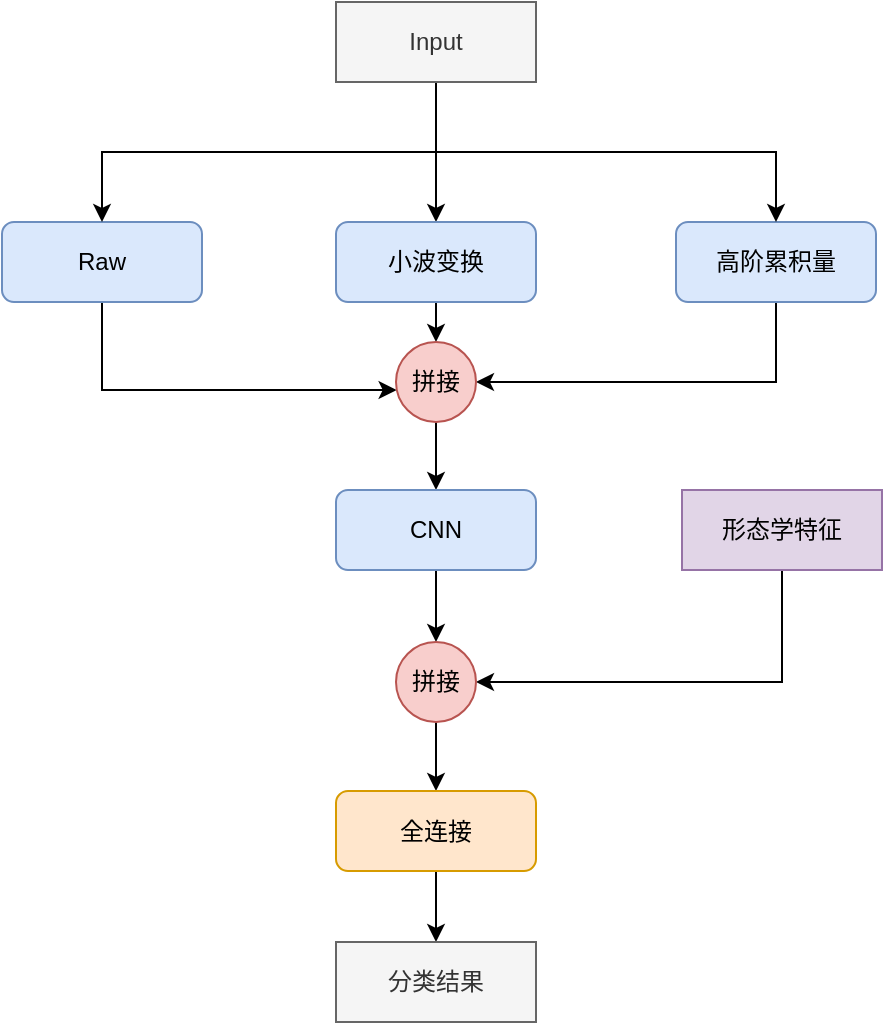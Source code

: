 <mxfile version="14.9.4" type="github" pages="4">
  <diagram id="kCaByZ5uTPEI4nG0M9FS" name="纵向架构图">
    <mxGraphModel dx="1422" dy="761" grid="1" gridSize="10" guides="1" tooltips="1" connect="1" arrows="1" fold="1" page="1" pageScale="1" pageWidth="827" pageHeight="1169" math="0" shadow="0">
      <root>
        <mxCell id="0" />
        <mxCell id="1" parent="0" />
        <mxCell id="6Lg8vUgYcCgrituinEGs-11" style="edgeStyle=orthogonalEdgeStyle;rounded=0;orthogonalLoop=1;jettySize=auto;html=1;exitX=0.5;exitY=1;exitDx=0;exitDy=0;entryX=0.008;entryY=0.6;entryDx=0;entryDy=0;entryPerimeter=0;" parent="1" source="6Lg8vUgYcCgrituinEGs-1" target="6Lg8vUgYcCgrituinEGs-10" edge="1">
          <mxGeometry relative="1" as="geometry" />
        </mxCell>
        <mxCell id="6Lg8vUgYcCgrituinEGs-1" value="Raw" style="rounded=1;whiteSpace=wrap;html=1;fillColor=#dae8fc;strokeColor=#6c8ebf;" parent="1" vertex="1">
          <mxGeometry x="180" y="170" width="100" height="40" as="geometry" />
        </mxCell>
        <mxCell id="6Lg8vUgYcCgrituinEGs-13" style="edgeStyle=orthogonalEdgeStyle;rounded=0;orthogonalLoop=1;jettySize=auto;html=1;exitX=0.5;exitY=1;exitDx=0;exitDy=0;entryX=1;entryY=0.5;entryDx=0;entryDy=0;" parent="1" source="6Lg8vUgYcCgrituinEGs-2" target="6Lg8vUgYcCgrituinEGs-10" edge="1">
          <mxGeometry relative="1" as="geometry" />
        </mxCell>
        <mxCell id="6Lg8vUgYcCgrituinEGs-2" value="高阶累积量" style="rounded=1;whiteSpace=wrap;html=1;fillColor=#dae8fc;strokeColor=#6c8ebf;" parent="1" vertex="1">
          <mxGeometry x="517" y="170" width="100" height="40" as="geometry" />
        </mxCell>
        <mxCell id="6Lg8vUgYcCgrituinEGs-5" style="edgeStyle=orthogonalEdgeStyle;rounded=0;orthogonalLoop=1;jettySize=auto;html=1;exitX=0.5;exitY=1;exitDx=0;exitDy=0;entryX=0.5;entryY=0;entryDx=0;entryDy=0;" parent="1" source="6Lg8vUgYcCgrituinEGs-3" target="6Lg8vUgYcCgrituinEGs-1" edge="1">
          <mxGeometry relative="1" as="geometry" />
        </mxCell>
        <mxCell id="6Lg8vUgYcCgrituinEGs-9" style="edgeStyle=orthogonalEdgeStyle;rounded=0;orthogonalLoop=1;jettySize=auto;html=1;exitX=0.5;exitY=1;exitDx=0;exitDy=0;entryX=0.5;entryY=0;entryDx=0;entryDy=0;" parent="1" source="6Lg8vUgYcCgrituinEGs-3" target="6Lg8vUgYcCgrituinEGs-8" edge="1">
          <mxGeometry relative="1" as="geometry" />
        </mxCell>
        <mxCell id="6Lg8vUgYcCgrituinEGs-22" style="edgeStyle=orthogonalEdgeStyle;rounded=0;orthogonalLoop=1;jettySize=auto;html=1;exitX=0.5;exitY=1;exitDx=0;exitDy=0;" parent="1" source="6Lg8vUgYcCgrituinEGs-3" target="6Lg8vUgYcCgrituinEGs-2" edge="1">
          <mxGeometry relative="1" as="geometry" />
        </mxCell>
        <mxCell id="6Lg8vUgYcCgrituinEGs-3" value="Input" style="rounded=0;whiteSpace=wrap;html=1;fillColor=#f5f5f5;strokeColor=#666666;fontColor=#333333;" parent="1" vertex="1">
          <mxGeometry x="347" y="60" width="100" height="40" as="geometry" />
        </mxCell>
        <mxCell id="6Lg8vUgYcCgrituinEGs-12" style="edgeStyle=orthogonalEdgeStyle;rounded=0;orthogonalLoop=1;jettySize=auto;html=1;exitX=0.5;exitY=1;exitDx=0;exitDy=0;entryX=0.5;entryY=0;entryDx=0;entryDy=0;" parent="1" source="6Lg8vUgYcCgrituinEGs-8" target="6Lg8vUgYcCgrituinEGs-10" edge="1">
          <mxGeometry relative="1" as="geometry" />
        </mxCell>
        <mxCell id="6Lg8vUgYcCgrituinEGs-8" value="小波变换" style="rounded=1;whiteSpace=wrap;html=1;fillColor=#dae8fc;strokeColor=#6c8ebf;" parent="1" vertex="1">
          <mxGeometry x="347" y="170" width="100" height="40" as="geometry" />
        </mxCell>
        <mxCell id="6Lg8vUgYcCgrituinEGs-15" style="edgeStyle=orthogonalEdgeStyle;rounded=0;orthogonalLoop=1;jettySize=auto;html=1;exitX=0.5;exitY=1;exitDx=0;exitDy=0;entryX=0.5;entryY=0;entryDx=0;entryDy=0;" parent="1" source="6Lg8vUgYcCgrituinEGs-10" target="6Lg8vUgYcCgrituinEGs-14" edge="1">
          <mxGeometry relative="1" as="geometry" />
        </mxCell>
        <mxCell id="6Lg8vUgYcCgrituinEGs-10" value="拼接" style="ellipse;whiteSpace=wrap;html=1;fillColor=#f8cecc;strokeColor=#b85450;" parent="1" vertex="1">
          <mxGeometry x="377" y="230" width="40" height="40" as="geometry" />
        </mxCell>
        <mxCell id="6Lg8vUgYcCgrituinEGs-17" style="edgeStyle=orthogonalEdgeStyle;rounded=0;orthogonalLoop=1;jettySize=auto;html=1;exitX=0.5;exitY=1;exitDx=0;exitDy=0;entryX=0.5;entryY=0;entryDx=0;entryDy=0;startArrow=none;" parent="1" source="6Lg8vUgYcCgrituinEGs-27" target="6Lg8vUgYcCgrituinEGs-16" edge="1">
          <mxGeometry relative="1" as="geometry" />
        </mxCell>
        <mxCell id="6Lg8vUgYcCgrituinEGs-30" style="edgeStyle=orthogonalEdgeStyle;rounded=0;orthogonalLoop=1;jettySize=auto;html=1;exitX=0.5;exitY=1;exitDx=0;exitDy=0;entryX=0.5;entryY=0;entryDx=0;entryDy=0;" parent="1" source="6Lg8vUgYcCgrituinEGs-14" target="6Lg8vUgYcCgrituinEGs-27" edge="1">
          <mxGeometry relative="1" as="geometry" />
        </mxCell>
        <mxCell id="6Lg8vUgYcCgrituinEGs-14" value="CNN" style="rounded=1;whiteSpace=wrap;html=1;fillColor=#dae8fc;strokeColor=#6c8ebf;" parent="1" vertex="1">
          <mxGeometry x="347" y="304" width="100" height="40" as="geometry" />
        </mxCell>
        <mxCell id="6Lg8vUgYcCgrituinEGs-21" style="edgeStyle=orthogonalEdgeStyle;rounded=0;orthogonalLoop=1;jettySize=auto;html=1;exitX=0.5;exitY=1;exitDx=0;exitDy=0;entryX=0.5;entryY=0;entryDx=0;entryDy=0;" parent="1" source="6Lg8vUgYcCgrituinEGs-16" target="6Lg8vUgYcCgrituinEGs-20" edge="1">
          <mxGeometry relative="1" as="geometry" />
        </mxCell>
        <mxCell id="6Lg8vUgYcCgrituinEGs-16" value="全连接" style="rounded=1;whiteSpace=wrap;html=1;fillColor=#ffe6cc;strokeColor=#d79b00;" parent="1" vertex="1">
          <mxGeometry x="347" y="454.5" width="100" height="40" as="geometry" />
        </mxCell>
        <mxCell id="6Lg8vUgYcCgrituinEGs-28" style="edgeStyle=orthogonalEdgeStyle;rounded=0;orthogonalLoop=1;jettySize=auto;html=1;exitX=0.5;exitY=1;exitDx=0;exitDy=0;entryX=1;entryY=0.5;entryDx=0;entryDy=0;" parent="1" source="6Lg8vUgYcCgrituinEGs-18" target="6Lg8vUgYcCgrituinEGs-27" edge="1">
          <mxGeometry relative="1" as="geometry" />
        </mxCell>
        <mxCell id="6Lg8vUgYcCgrituinEGs-18" value="形态学特征" style="rounded=0;whiteSpace=wrap;html=1;fillColor=#e1d5e7;strokeColor=#9673a6;" parent="1" vertex="1">
          <mxGeometry x="520" y="304" width="100" height="40" as="geometry" />
        </mxCell>
        <mxCell id="6Lg8vUgYcCgrituinEGs-20" value="分类结果" style="rounded=0;whiteSpace=wrap;html=1;fillColor=#f5f5f5;strokeColor=#666666;fontColor=#333333;" parent="1" vertex="1">
          <mxGeometry x="347" y="530" width="100" height="40" as="geometry" />
        </mxCell>
        <mxCell id="6Lg8vUgYcCgrituinEGs-27" value="拼接" style="ellipse;whiteSpace=wrap;html=1;fillColor=#f8cecc;strokeColor=#b85450;" parent="1" vertex="1">
          <mxGeometry x="377" y="380" width="40" height="40" as="geometry" />
        </mxCell>
      </root>
    </mxGraphModel>
  </diagram>
  <diagram id="067tFMWszdfQ-lKWk7vG" name="横向架构图">
    <mxGraphModel dx="1185" dy="634" grid="1" gridSize="10" guides="1" tooltips="1" connect="1" arrows="1" fold="1" page="1" pageScale="1" pageWidth="827" pageHeight="1169" math="0" shadow="0">
      <root>
        <mxCell id="Jwvxv0HP_ygH0ZJZnXHm-0" />
        <mxCell id="Jwvxv0HP_ygH0ZJZnXHm-1" parent="Jwvxv0HP_ygH0ZJZnXHm-0" />
        <mxCell id="hYj-vV-BDsbAeEGEV8YI-26" style="edgeStyle=orthogonalEdgeStyle;rounded=0;orthogonalLoop=1;jettySize=auto;html=1;exitX=1;exitY=0.5;exitDx=0;exitDy=0;entryX=0;entryY=0.5;entryDx=0;entryDy=0;" parent="Jwvxv0HP_ygH0ZJZnXHm-1" source="hYj-vV-BDsbAeEGEV8YI-21" target="hYj-vV-BDsbAeEGEV8YI-23" edge="1">
          <mxGeometry relative="1" as="geometry" />
        </mxCell>
        <mxCell id="hYj-vV-BDsbAeEGEV8YI-29" style="edgeStyle=orthogonalEdgeStyle;rounded=0;orthogonalLoop=1;jettySize=auto;html=1;exitX=0.5;exitY=0;exitDx=0;exitDy=0;entryX=0;entryY=0.5;entryDx=0;entryDy=0;" parent="Jwvxv0HP_ygH0ZJZnXHm-1" source="hYj-vV-BDsbAeEGEV8YI-21" target="hYj-vV-BDsbAeEGEV8YI-27" edge="1">
          <mxGeometry relative="1" as="geometry" />
        </mxCell>
        <mxCell id="hYj-vV-BDsbAeEGEV8YI-30" style="edgeStyle=orthogonalEdgeStyle;rounded=0;orthogonalLoop=1;jettySize=auto;html=1;exitX=0.5;exitY=1;exitDx=0;exitDy=0;entryX=0;entryY=0.5;entryDx=0;entryDy=0;" parent="Jwvxv0HP_ygH0ZJZnXHm-1" source="hYj-vV-BDsbAeEGEV8YI-21" target="hYj-vV-BDsbAeEGEV8YI-28" edge="1">
          <mxGeometry relative="1" as="geometry" />
        </mxCell>
        <mxCell id="hYj-vV-BDsbAeEGEV8YI-21" value="Original&lt;br&gt;Signal" style="rounded=0;whiteSpace=wrap;html=1;fillColor=#f5f5f5;strokeColor=#666666;fontColor=#333333;" parent="Jwvxv0HP_ygH0ZJZnXHm-1" vertex="1">
          <mxGeometry x="30" y="730" width="100" height="40" as="geometry" />
        </mxCell>
        <mxCell id="hYj-vV-BDsbAeEGEV8YI-25" style="edgeStyle=orthogonalEdgeStyle;rounded=0;orthogonalLoop=1;jettySize=auto;html=1;exitX=1;exitY=0.5;exitDx=0;exitDy=0;entryX=0;entryY=0.5;entryDx=0;entryDy=0;entryPerimeter=0;" parent="Jwvxv0HP_ygH0ZJZnXHm-1" source="hYj-vV-BDsbAeEGEV8YI-23" target="EYNc2HXhbqaNEXUyyyb5-0" edge="1">
          <mxGeometry relative="1" as="geometry">
            <mxPoint x="337" y="750" as="targetPoint" />
          </mxGeometry>
        </mxCell>
        <mxCell id="hYj-vV-BDsbAeEGEV8YI-23" value="Denoising&lt;br&gt;Segmenting" style="rounded=1;whiteSpace=wrap;html=1;fillColor=#dae8fc;strokeColor=#6c8ebf;" parent="Jwvxv0HP_ygH0ZJZnXHm-1" vertex="1">
          <mxGeometry x="180" y="730" width="100" height="40" as="geometry" />
        </mxCell>
        <mxCell id="hYj-vV-BDsbAeEGEV8YI-34" style="edgeStyle=orthogonalEdgeStyle;rounded=0;orthogonalLoop=1;jettySize=auto;html=1;entryX=0;entryY=0.5;entryDx=0;entryDy=0;exitX=1;exitY=0.5;exitDx=0;exitDy=0;exitPerimeter=0;" parent="Jwvxv0HP_ygH0ZJZnXHm-1" source="EYNc2HXhbqaNEXUyyyb5-0" target="hYj-vV-BDsbAeEGEV8YI-33" edge="1">
          <mxGeometry relative="1" as="geometry">
            <mxPoint x="367" y="750" as="sourcePoint" />
          </mxGeometry>
        </mxCell>
        <mxCell id="hYj-vV-BDsbAeEGEV8YI-31" style="edgeStyle=orthogonalEdgeStyle;rounded=0;orthogonalLoop=1;jettySize=auto;html=1;exitX=1;exitY=0.5;exitDx=0;exitDy=0;entryX=0.5;entryY=0;entryDx=0;entryDy=0;entryPerimeter=0;" parent="Jwvxv0HP_ygH0ZJZnXHm-1" source="hYj-vV-BDsbAeEGEV8YI-27" target="EYNc2HXhbqaNEXUyyyb5-0" edge="1">
          <mxGeometry relative="1" as="geometry">
            <mxPoint x="352" y="735" as="targetPoint" />
          </mxGeometry>
        </mxCell>
        <mxCell id="hYj-vV-BDsbAeEGEV8YI-27" value="DWT&lt;br&gt;离散小波变换" style="rounded=1;whiteSpace=wrap;html=1;fillColor=#dae8fc;strokeColor=#6c8ebf;" parent="Jwvxv0HP_ygH0ZJZnXHm-1" vertex="1">
          <mxGeometry x="180" y="640" width="100" height="40" as="geometry" />
        </mxCell>
        <mxCell id="hYj-vV-BDsbAeEGEV8YI-32" style="edgeStyle=orthogonalEdgeStyle;rounded=0;orthogonalLoop=1;jettySize=auto;html=1;exitX=1;exitY=0.5;exitDx=0;exitDy=0;entryX=0.5;entryY=1;entryDx=0;entryDy=0;entryPerimeter=0;" parent="Jwvxv0HP_ygH0ZJZnXHm-1" source="hYj-vV-BDsbAeEGEV8YI-28" target="EYNc2HXhbqaNEXUyyyb5-0" edge="1">
          <mxGeometry relative="1" as="geometry">
            <mxPoint x="352" y="765" as="targetPoint" />
          </mxGeometry>
        </mxCell>
        <mxCell id="hYj-vV-BDsbAeEGEV8YI-28" value="三阶累积量" style="rounded=1;whiteSpace=wrap;html=1;fillColor=#dae8fc;strokeColor=#6c8ebf;" parent="Jwvxv0HP_ygH0ZJZnXHm-1" vertex="1">
          <mxGeometry x="180" y="820" width="100" height="40" as="geometry" />
        </mxCell>
        <mxCell id="hYj-vV-BDsbAeEGEV8YI-44" style="edgeStyle=orthogonalEdgeStyle;rounded=0;orthogonalLoop=1;jettySize=auto;html=1;exitX=1;exitY=0.5;exitDx=0;exitDy=0;entryX=0;entryY=0.5;entryDx=0;entryDy=0;entryPerimeter=0;" parent="Jwvxv0HP_ygH0ZJZnXHm-1" source="hYj-vV-BDsbAeEGEV8YI-33" target="EYNc2HXhbqaNEXUyyyb5-2" edge="1">
          <mxGeometry relative="1" as="geometry">
            <mxPoint x="549" y="750" as="targetPoint" />
          </mxGeometry>
        </mxCell>
        <mxCell id="hYj-vV-BDsbAeEGEV8YI-33" value="CNN" style="rounded=1;whiteSpace=wrap;html=1;fillColor=#dae8fc;strokeColor=#6c8ebf;" parent="Jwvxv0HP_ygH0ZJZnXHm-1" vertex="1">
          <mxGeometry x="414" y="730" width="100" height="40" as="geometry" />
        </mxCell>
        <mxCell id="hYj-vV-BDsbAeEGEV8YI-47" style="edgeStyle=orthogonalEdgeStyle;rounded=0;orthogonalLoop=1;jettySize=auto;html=1;exitX=1;exitY=0.5;exitDx=0;exitDy=0;" parent="Jwvxv0HP_ygH0ZJZnXHm-1" source="hYj-vV-BDsbAeEGEV8YI-35" target="hYj-vV-BDsbAeEGEV8YI-46" edge="1">
          <mxGeometry relative="1" as="geometry" />
        </mxCell>
        <mxCell id="hYj-vV-BDsbAeEGEV8YI-35" value="Full connection" style="rounded=1;whiteSpace=wrap;html=1;fillColor=#ffe6cc;strokeColor=#d79b00;" parent="Jwvxv0HP_ygH0ZJZnXHm-1" vertex="1">
          <mxGeometry x="617" y="730" width="100" height="40" as="geometry" />
        </mxCell>
        <mxCell id="hYj-vV-BDsbAeEGEV8YI-43" style="edgeStyle=orthogonalEdgeStyle;rounded=0;orthogonalLoop=1;jettySize=auto;html=1;exitX=0.5;exitY=1;exitDx=0;exitDy=0;entryX=0.5;entryY=0;entryDx=0;entryDy=0;entryPerimeter=0;" parent="Jwvxv0HP_ygH0ZJZnXHm-1" source="hYj-vV-BDsbAeEGEV8YI-37" target="EYNc2HXhbqaNEXUyyyb5-2" edge="1">
          <mxGeometry relative="1" as="geometry">
            <mxPoint x="564" y="735" as="targetPoint" />
          </mxGeometry>
        </mxCell>
        <mxCell id="hYj-vV-BDsbAeEGEV8YI-37" value="形态学特征" style="rounded=0;whiteSpace=wrap;html=1;fillColor=#e1d5e7;strokeColor=#9673a6;" parent="Jwvxv0HP_ygH0ZJZnXHm-1" vertex="1">
          <mxGeometry x="514" y="640" width="100" height="40" as="geometry" />
        </mxCell>
        <mxCell id="hYj-vV-BDsbAeEGEV8YI-45" style="edgeStyle=orthogonalEdgeStyle;rounded=0;orthogonalLoop=1;jettySize=auto;html=1;exitX=1;exitY=0.5;exitDx=0;exitDy=0;entryX=0;entryY=0.5;entryDx=0;entryDy=0;exitPerimeter=0;" parent="Jwvxv0HP_ygH0ZJZnXHm-1" source="EYNc2HXhbqaNEXUyyyb5-2" target="hYj-vV-BDsbAeEGEV8YI-35" edge="1">
          <mxGeometry relative="1" as="geometry">
            <mxPoint x="579" y="750" as="sourcePoint" />
          </mxGeometry>
        </mxCell>
        <mxCell id="hYj-vV-BDsbAeEGEV8YI-46" value="分类结果" style="rounded=0;whiteSpace=wrap;html=1;fillColor=#f5f5f5;strokeColor=#666666;fontColor=#333333;" parent="Jwvxv0HP_ygH0ZJZnXHm-1" vertex="1">
          <mxGeometry x="760" y="730" width="100" height="40" as="geometry" />
        </mxCell>
        <mxCell id="EYNc2HXhbqaNEXUyyyb5-0" value="" style="verticalLabelPosition=bottom;verticalAlign=top;html=1;shape=mxgraph.flowchart.summing_function;fillColor=#f8cecc;strokeColor=#b85450;" parent="Jwvxv0HP_ygH0ZJZnXHm-1" vertex="1">
          <mxGeometry x="342" y="740" width="20" height="20" as="geometry" />
        </mxCell>
        <mxCell id="EYNc2HXhbqaNEXUyyyb5-2" value="" style="verticalLabelPosition=bottom;verticalAlign=top;html=1;shape=mxgraph.flowchart.summing_function;fillColor=#f8cecc;strokeColor=#b85450;" parent="Jwvxv0HP_ygH0ZJZnXHm-1" vertex="1">
          <mxGeometry x="554" y="740" width="20" height="20" as="geometry" />
        </mxCell>
        <mxCell id="1mitxYSGG7E51kXBLgho-21" style="edgeStyle=orthogonalEdgeStyle;rounded=0;orthogonalLoop=1;jettySize=auto;html=1;exitX=1;exitY=0.5;exitDx=0;exitDy=0;entryX=0;entryY=0.5;entryDx=0;entryDy=0;" edge="1" source="1mitxYSGG7E51kXBLgho-24" target="1mitxYSGG7E51kXBLgho-26" parent="Jwvxv0HP_ygH0ZJZnXHm-1">
          <mxGeometry relative="1" as="geometry" />
        </mxCell>
        <mxCell id="1mitxYSGG7E51kXBLgho-22" style="edgeStyle=orthogonalEdgeStyle;rounded=0;orthogonalLoop=1;jettySize=auto;html=1;exitX=0.5;exitY=0;exitDx=0;exitDy=0;entryX=0;entryY=0.5;entryDx=0;entryDy=0;" edge="1" source="1mitxYSGG7E51kXBLgho-24" target="1mitxYSGG7E51kXBLgho-29" parent="Jwvxv0HP_ygH0ZJZnXHm-1">
          <mxGeometry relative="1" as="geometry" />
        </mxCell>
        <mxCell id="1mitxYSGG7E51kXBLgho-23" style="edgeStyle=orthogonalEdgeStyle;rounded=0;orthogonalLoop=1;jettySize=auto;html=1;exitX=0.5;exitY=1;exitDx=0;exitDy=0;entryX=0;entryY=0.5;entryDx=0;entryDy=0;" edge="1" source="1mitxYSGG7E51kXBLgho-24" target="1mitxYSGG7E51kXBLgho-31" parent="Jwvxv0HP_ygH0ZJZnXHm-1">
          <mxGeometry relative="1" as="geometry" />
        </mxCell>
        <mxCell id="1mitxYSGG7E51kXBLgho-24" value="Original&lt;br&gt;Signal" style="rounded=0;whiteSpace=wrap;html=1;fillColor=#f5f5f5;strokeColor=#666666;fontColor=#333333;" vertex="1" parent="Jwvxv0HP_ygH0ZJZnXHm-1">
          <mxGeometry x="30" y="370" width="100" height="40" as="geometry" />
        </mxCell>
        <mxCell id="1mitxYSGG7E51kXBLgho-25" style="edgeStyle=orthogonalEdgeStyle;rounded=0;orthogonalLoop=1;jettySize=auto;html=1;exitX=1;exitY=0.5;exitDx=0;exitDy=0;entryX=0;entryY=0.5;entryDx=0;entryDy=0;" edge="1" source="1mitxYSGG7E51kXBLgho-26" target="SEVz-U-B4piJ0rv2fiqy-4" parent="Jwvxv0HP_ygH0ZJZnXHm-1">
          <mxGeometry relative="1" as="geometry">
            <mxPoint x="337" y="390" as="targetPoint" />
          </mxGeometry>
        </mxCell>
        <mxCell id="1mitxYSGG7E51kXBLgho-26" value="RR节点" style="rounded=1;whiteSpace=wrap;html=1;fillColor=#dae8fc;strokeColor=#6c8ebf;" vertex="1" parent="Jwvxv0HP_ygH0ZJZnXHm-1">
          <mxGeometry x="180" y="370" width="100" height="40" as="geometry" />
        </mxCell>
        <mxCell id="1mitxYSGG7E51kXBLgho-27" style="edgeStyle=orthogonalEdgeStyle;rounded=0;orthogonalLoop=1;jettySize=auto;html=1;exitX=1;exitY=0.5;exitDx=0;exitDy=0;exitPerimeter=0;entryX=0;entryY=0.5;entryDx=0;entryDy=0;" edge="1" source="1mitxYSGG7E51kXBLgho-40" target="1mitxYSGG7E51kXBLgho-35" parent="Jwvxv0HP_ygH0ZJZnXHm-1">
          <mxGeometry relative="1" as="geometry">
            <mxPoint x="585" y="390" as="sourcePoint" />
            <mxPoint x="670" y="390" as="targetPoint" />
          </mxGeometry>
        </mxCell>
        <mxCell id="1mitxYSGG7E51kXBLgho-28" style="edgeStyle=orthogonalEdgeStyle;rounded=0;orthogonalLoop=1;jettySize=auto;html=1;exitX=1;exitY=0.5;exitDx=0;exitDy=0;entryX=0;entryY=0.5;entryDx=0;entryDy=0;" edge="1" source="1mitxYSGG7E51kXBLgho-29" target="SEVz-U-B4piJ0rv2fiqy-0" parent="Jwvxv0HP_ygH0ZJZnXHm-1">
          <mxGeometry relative="1" as="geometry">
            <mxPoint x="352" y="375" as="targetPoint" />
          </mxGeometry>
        </mxCell>
        <mxCell id="1mitxYSGG7E51kXBLgho-29" value="QRS片段" style="rounded=1;whiteSpace=wrap;html=1;fillColor=#dae8fc;strokeColor=#6c8ebf;" vertex="1" parent="Jwvxv0HP_ygH0ZJZnXHm-1">
          <mxGeometry x="180" y="280" width="100" height="40" as="geometry" />
        </mxCell>
        <mxCell id="1mitxYSGG7E51kXBLgho-30" style="edgeStyle=orthogonalEdgeStyle;rounded=0;orthogonalLoop=1;jettySize=auto;html=1;exitX=1;exitY=0.5;exitDx=0;exitDy=0;entryX=0;entryY=0.5;entryDx=0;entryDy=0;" edge="1" source="1mitxYSGG7E51kXBLgho-31" target="SEVz-U-B4piJ0rv2fiqy-6" parent="Jwvxv0HP_ygH0ZJZnXHm-1">
          <mxGeometry relative="1" as="geometry">
            <mxPoint x="352" y="405" as="targetPoint" />
          </mxGeometry>
        </mxCell>
        <mxCell id="1mitxYSGG7E51kXBLgho-31" value="Beat心拍" style="rounded=1;whiteSpace=wrap;html=1;fillColor=#dae8fc;strokeColor=#6c8ebf;" vertex="1" parent="Jwvxv0HP_ygH0ZJZnXHm-1">
          <mxGeometry x="180" y="460" width="100" height="40" as="geometry" />
        </mxCell>
        <mxCell id="1mitxYSGG7E51kXBLgho-34" style="edgeStyle=orthogonalEdgeStyle;rounded=0;orthogonalLoop=1;jettySize=auto;html=1;exitX=1;exitY=0.5;exitDx=0;exitDy=0;" edge="1" source="1mitxYSGG7E51kXBLgho-35" target="1mitxYSGG7E51kXBLgho-39" parent="Jwvxv0HP_ygH0ZJZnXHm-1">
          <mxGeometry relative="1" as="geometry" />
        </mxCell>
        <mxCell id="1mitxYSGG7E51kXBLgho-35" value="Full connection" style="rounded=1;whiteSpace=wrap;html=1;fillColor=#ffe6cc;strokeColor=#d79b00;" vertex="1" parent="Jwvxv0HP_ygH0ZJZnXHm-1">
          <mxGeometry x="660" y="370" width="100" height="40" as="geometry" />
        </mxCell>
        <mxCell id="1mitxYSGG7E51kXBLgho-39" value="分类结果" style="rounded=0;whiteSpace=wrap;html=1;fillColor=#f5f5f5;strokeColor=#666666;fontColor=#333333;" vertex="1" parent="Jwvxv0HP_ygH0ZJZnXHm-1">
          <mxGeometry x="803" y="370" width="100" height="40" as="geometry" />
        </mxCell>
        <mxCell id="1mitxYSGG7E51kXBLgho-40" value="" style="verticalLabelPosition=bottom;verticalAlign=top;html=1;shape=mxgraph.flowchart.summing_function;fillColor=#f8cecc;strokeColor=#b85450;" vertex="1" parent="Jwvxv0HP_ygH0ZJZnXHm-1">
          <mxGeometry x="580" y="380" width="20" height="20" as="geometry" />
        </mxCell>
        <mxCell id="SEVz-U-B4piJ0rv2fiqy-3" style="edgeStyle=orthogonalEdgeStyle;rounded=0;orthogonalLoop=1;jettySize=auto;html=1;exitX=1;exitY=0.5;exitDx=0;exitDy=0;entryX=0.5;entryY=0;entryDx=0;entryDy=0;entryPerimeter=0;" edge="1" parent="Jwvxv0HP_ygH0ZJZnXHm-1" source="SEVz-U-B4piJ0rv2fiqy-0" target="1mitxYSGG7E51kXBLgho-40">
          <mxGeometry relative="1" as="geometry" />
        </mxCell>
        <mxCell id="SEVz-U-B4piJ0rv2fiqy-0" value="2D-CNN" style="rounded=1;whiteSpace=wrap;html=1;fillColor=#dae8fc;strokeColor=#6c8ebf;" vertex="1" parent="Jwvxv0HP_ygH0ZJZnXHm-1">
          <mxGeometry x="390" y="280" width="100" height="40" as="geometry" />
        </mxCell>
        <mxCell id="SEVz-U-B4piJ0rv2fiqy-2" style="edgeStyle=orthogonalEdgeStyle;rounded=0;orthogonalLoop=1;jettySize=auto;html=1;exitX=0.5;exitY=1;exitDx=0;exitDy=0;" edge="1" parent="Jwvxv0HP_ygH0ZJZnXHm-1" source="SEVz-U-B4piJ0rv2fiqy-1">
          <mxGeometry relative="1" as="geometry">
            <mxPoint x="340" y="300" as="targetPoint" />
          </mxGeometry>
        </mxCell>
        <mxCell id="SEVz-U-B4piJ0rv2fiqy-1" value="短时傅里叶变换&lt;br&gt;STFT" style="rounded=0;whiteSpace=wrap;html=1;fillColor=#e1d5e7;strokeColor=#9673a6;" vertex="1" parent="Jwvxv0HP_ygH0ZJZnXHm-1">
          <mxGeometry x="290" y="210" width="100" height="40" as="geometry" />
        </mxCell>
        <mxCell id="SEVz-U-B4piJ0rv2fiqy-5" style="edgeStyle=orthogonalEdgeStyle;rounded=0;orthogonalLoop=1;jettySize=auto;html=1;exitX=1;exitY=0.5;exitDx=0;exitDy=0;entryX=0;entryY=0.5;entryDx=0;entryDy=0;entryPerimeter=0;" edge="1" parent="Jwvxv0HP_ygH0ZJZnXHm-1" source="SEVz-U-B4piJ0rv2fiqy-4" target="1mitxYSGG7E51kXBLgho-40">
          <mxGeometry relative="1" as="geometry" />
        </mxCell>
        <mxCell id="SEVz-U-B4piJ0rv2fiqy-4" value="LSTM" style="rounded=1;whiteSpace=wrap;html=1;fillColor=#dae8fc;strokeColor=#6c8ebf;" vertex="1" parent="Jwvxv0HP_ygH0ZJZnXHm-1">
          <mxGeometry x="390" y="370" width="100" height="40" as="geometry" />
        </mxCell>
        <mxCell id="SEVz-U-B4piJ0rv2fiqy-7" style="edgeStyle=orthogonalEdgeStyle;rounded=0;orthogonalLoop=1;jettySize=auto;html=1;exitX=1;exitY=0.5;exitDx=0;exitDy=0;entryX=0.5;entryY=1;entryDx=0;entryDy=0;entryPerimeter=0;" edge="1" parent="Jwvxv0HP_ygH0ZJZnXHm-1" source="SEVz-U-B4piJ0rv2fiqy-6" target="1mitxYSGG7E51kXBLgho-40">
          <mxGeometry relative="1" as="geometry" />
        </mxCell>
        <mxCell id="SEVz-U-B4piJ0rv2fiqy-6" value="1D-CNN" style="rounded=1;whiteSpace=wrap;html=1;fillColor=#dae8fc;strokeColor=#6c8ebf;" vertex="1" parent="Jwvxv0HP_ygH0ZJZnXHm-1">
          <mxGeometry x="390" y="460" width="100" height="40" as="geometry" />
        </mxCell>
      </root>
    </mxGraphModel>
  </diagram>
  <diagram id="swrE17yYu4CWnY_cSyNX" name="二导联">
    <mxGraphModel dx="1422" dy="761" grid="1" gridSize="10" guides="1" tooltips="1" connect="1" arrows="1" fold="1" page="1" pageScale="1" pageWidth="827" pageHeight="1169" math="0" shadow="0">
      <root>
        <mxCell id="AJCvviqBLRdj0QoeT_gm-0" />
        <mxCell id="AJCvviqBLRdj0QoeT_gm-1" parent="AJCvviqBLRdj0QoeT_gm-0" />
        <mxCell id="OyBWGJolEudUZDRV4-Yk-0" style="edgeStyle=orthogonalEdgeStyle;rounded=0;orthogonalLoop=1;jettySize=auto;html=1;exitX=1;exitY=0.5;exitDx=0;exitDy=0;entryX=0;entryY=0.5;entryDx=0;entryDy=0;" parent="AJCvviqBLRdj0QoeT_gm-1" source="OyBWGJolEudUZDRV4-Yk-3" target="OyBWGJolEudUZDRV4-Yk-5" edge="1">
          <mxGeometry relative="1" as="geometry" />
        </mxCell>
        <mxCell id="OyBWGJolEudUZDRV4-Yk-3" value="Lead A" style="rounded=0;whiteSpace=wrap;html=1;fillColor=#f5f5f5;strokeColor=#666666;fontColor=#333333;" parent="AJCvviqBLRdj0QoeT_gm-1" vertex="1">
          <mxGeometry x="50" y="200" width="100" height="40" as="geometry" />
        </mxCell>
        <mxCell id="OyBWGJolEudUZDRV4-Yk-4" style="edgeStyle=orthogonalEdgeStyle;rounded=0;orthogonalLoop=1;jettySize=auto;html=1;exitX=1;exitY=0.5;exitDx=0;exitDy=0;entryX=0;entryY=0.5;entryDx=0;entryDy=0;" parent="AJCvviqBLRdj0QoeT_gm-1" source="OyBWGJolEudUZDRV4-Yk-5" target="OyBWGJolEudUZDRV4-Yk-13" edge="1">
          <mxGeometry relative="1" as="geometry">
            <mxPoint x="357" y="220" as="targetPoint" />
          </mxGeometry>
        </mxCell>
        <mxCell id="OyBWGJolEudUZDRV4-Yk-5" value="Denoising&lt;br&gt;Segmenting" style="rounded=1;whiteSpace=wrap;html=1;fillColor=#dae8fc;strokeColor=#6c8ebf;" parent="AJCvviqBLRdj0QoeT_gm-1" vertex="1">
          <mxGeometry x="200" y="200" width="100" height="40" as="geometry" />
        </mxCell>
        <mxCell id="OyBWGJolEudUZDRV4-Yk-12" style="edgeStyle=orthogonalEdgeStyle;rounded=0;orthogonalLoop=1;jettySize=auto;html=1;exitX=1;exitY=0.5;exitDx=0;exitDy=0;entryX=0.5;entryY=0;entryDx=0;entryDy=0;entryPerimeter=0;" parent="AJCvviqBLRdj0QoeT_gm-1" source="OyBWGJolEudUZDRV4-Yk-13" target="rD4jbTiA0-Z9__ojd9r0-0" edge="1">
          <mxGeometry relative="1" as="geometry">
            <mxPoint x="530" y="270" as="targetPoint" />
          </mxGeometry>
        </mxCell>
        <mxCell id="OyBWGJolEudUZDRV4-Yk-13" value="CNN" style="rounded=1;whiteSpace=wrap;html=1;fillColor=#dae8fc;strokeColor=#6c8ebf;" parent="AJCvviqBLRdj0QoeT_gm-1" vertex="1">
          <mxGeometry x="364" y="200" width="100" height="40" as="geometry" />
        </mxCell>
        <mxCell id="OyBWGJolEudUZDRV4-Yk-14" style="edgeStyle=orthogonalEdgeStyle;rounded=0;orthogonalLoop=1;jettySize=auto;html=1;exitX=1;exitY=0.5;exitDx=0;exitDy=0;" parent="AJCvviqBLRdj0QoeT_gm-1" source="OyBWGJolEudUZDRV4-Yk-15" target="OyBWGJolEudUZDRV4-Yk-20" edge="1">
          <mxGeometry relative="1" as="geometry" />
        </mxCell>
        <mxCell id="OyBWGJolEudUZDRV4-Yk-15" value="Full connection" style="rounded=1;whiteSpace=wrap;html=1;fillColor=#ffe6cc;strokeColor=#d79b00;verticalAlign=middle;" parent="AJCvviqBLRdj0QoeT_gm-1" vertex="1">
          <mxGeometry x="570" y="180" width="63" height="190" as="geometry" />
        </mxCell>
        <mxCell id="OyBWGJolEudUZDRV4-Yk-20" value="分类结果" style="rounded=0;whiteSpace=wrap;html=1;fillColor=#f5f5f5;strokeColor=#666666;fontColor=#333333;" parent="AJCvviqBLRdj0QoeT_gm-1" vertex="1">
          <mxGeometry x="670" y="255" width="100" height="40" as="geometry" />
        </mxCell>
        <mxCell id="w-TZ8OJBLUn4mjHqrQDm-0" style="edgeStyle=orthogonalEdgeStyle;rounded=0;orthogonalLoop=1;jettySize=auto;html=1;exitX=1;exitY=0.5;exitDx=0;exitDy=0;entryX=0;entryY=0.5;entryDx=0;entryDy=0;" parent="AJCvviqBLRdj0QoeT_gm-1" source="w-TZ8OJBLUn4mjHqrQDm-1" target="w-TZ8OJBLUn4mjHqrQDm-3" edge="1">
          <mxGeometry relative="1" as="geometry" />
        </mxCell>
        <mxCell id="w-TZ8OJBLUn4mjHqrQDm-1" value="Lead B" style="rounded=0;whiteSpace=wrap;html=1;fillColor=#f5f5f5;strokeColor=#666666;fontColor=#333333;" parent="AJCvviqBLRdj0QoeT_gm-1" vertex="1">
          <mxGeometry x="50" y="295" width="100" height="40" as="geometry" />
        </mxCell>
        <mxCell id="w-TZ8OJBLUn4mjHqrQDm-2" style="edgeStyle=orthogonalEdgeStyle;rounded=0;orthogonalLoop=1;jettySize=auto;html=1;exitX=1;exitY=0.5;exitDx=0;exitDy=0;entryX=0;entryY=0.5;entryDx=0;entryDy=0;" parent="AJCvviqBLRdj0QoeT_gm-1" source="w-TZ8OJBLUn4mjHqrQDm-3" target="w-TZ8OJBLUn4mjHqrQDm-4" edge="1">
          <mxGeometry relative="1" as="geometry">
            <mxPoint x="357" y="315" as="targetPoint" />
          </mxGeometry>
        </mxCell>
        <mxCell id="w-TZ8OJBLUn4mjHqrQDm-3" value="Denoising&lt;br&gt;Segmenting" style="rounded=1;whiteSpace=wrap;html=1;fillColor=#dae8fc;strokeColor=#6c8ebf;" parent="AJCvviqBLRdj0QoeT_gm-1" vertex="1">
          <mxGeometry x="200" y="295" width="100" height="40" as="geometry" />
        </mxCell>
        <mxCell id="w-TZ8OJBLUn4mjHqrQDm-5" value="" style="edgeStyle=orthogonalEdgeStyle;rounded=0;orthogonalLoop=1;jettySize=auto;html=1;entryX=0.5;entryY=1;entryDx=0;entryDy=0;entryPerimeter=0;" parent="AJCvviqBLRdj0QoeT_gm-1" source="w-TZ8OJBLUn4mjHqrQDm-4" target="rD4jbTiA0-Z9__ojd9r0-0" edge="1">
          <mxGeometry relative="1" as="geometry">
            <mxPoint x="530" y="290" as="targetPoint" />
          </mxGeometry>
        </mxCell>
        <mxCell id="w-TZ8OJBLUn4mjHqrQDm-4" value="CNN" style="rounded=1;whiteSpace=wrap;html=1;fillColor=#dae8fc;strokeColor=#6c8ebf;" parent="AJCvviqBLRdj0QoeT_gm-1" vertex="1">
          <mxGeometry x="364" y="295" width="100" height="40" as="geometry" />
        </mxCell>
        <mxCell id="rD4jbTiA0-Z9__ojd9r0-1" value="" style="edgeStyle=orthogonalEdgeStyle;rounded=0;orthogonalLoop=1;jettySize=auto;html=1;" parent="AJCvviqBLRdj0QoeT_gm-1" source="rD4jbTiA0-Z9__ojd9r0-0" target="OyBWGJolEudUZDRV4-Yk-15" edge="1">
          <mxGeometry relative="1" as="geometry" />
        </mxCell>
        <mxCell id="rD4jbTiA0-Z9__ojd9r0-0" value="" style="verticalLabelPosition=bottom;verticalAlign=top;html=1;shape=mxgraph.flowchart.summing_function;fillColor=#f8cecc;strokeColor=#b85450;" parent="AJCvviqBLRdj0QoeT_gm-1" vertex="1">
          <mxGeometry x="520" y="265" width="20" height="20" as="geometry" />
        </mxCell>
        <mxCell id="rD4jbTiA0-Z9__ojd9r0-2" value="" style="endArrow=none;dashed=1;html=1;strokeWidth=1;" parent="AJCvviqBLRdj0QoeT_gm-1" edge="1">
          <mxGeometry width="50" height="50" relative="1" as="geometry">
            <mxPoint x="170" y="420" as="sourcePoint" />
            <mxPoint x="170" y="110" as="targetPoint" />
          </mxGeometry>
        </mxCell>
        <mxCell id="rD4jbTiA0-Z9__ojd9r0-3" value="" style="endArrow=none;dashed=1;html=1;strokeWidth=1;" parent="AJCvviqBLRdj0QoeT_gm-1" edge="1">
          <mxGeometry width="50" height="50" relative="1" as="geometry">
            <mxPoint x="330" y="420" as="sourcePoint" />
            <mxPoint x="330" y="110" as="targetPoint" />
          </mxGeometry>
        </mxCell>
        <mxCell id="rD4jbTiA0-Z9__ojd9r0-4" value="" style="endArrow=none;dashed=1;html=1;strokeWidth=1;" parent="AJCvviqBLRdj0QoeT_gm-1" edge="1">
          <mxGeometry width="50" height="50" relative="1" as="geometry">
            <mxPoint x="550" y="420" as="sourcePoint" />
            <mxPoint x="550" y="110" as="targetPoint" />
          </mxGeometry>
        </mxCell>
        <mxCell id="rD4jbTiA0-Z9__ojd9r0-6" value="Pre-processing" style="text;html=1;strokeColor=none;fillColor=none;align=center;verticalAlign=middle;whiteSpace=wrap;rounded=0;fontStyle=2;fontFamily=Times New Roman;" parent="AJCvviqBLRdj0QoeT_gm-1" vertex="1">
          <mxGeometry x="205" y="110" width="90" height="20" as="geometry" />
        </mxCell>
        <mxCell id="rD4jbTiA0-Z9__ojd9r0-7" value="Training&amp;amp;Validation" style="text;html=1;strokeColor=none;fillColor=none;align=center;verticalAlign=middle;whiteSpace=wrap;rounded=0;fontStyle=2;fontFamily=Times New Roman;" parent="AJCvviqBLRdj0QoeT_gm-1" vertex="1">
          <mxGeometry x="400" y="110" width="90" height="20" as="geometry" />
        </mxCell>
        <mxCell id="rD4jbTiA0-Z9__ojd9r0-8" value="Classification" style="text;html=1;strokeColor=none;fillColor=none;align=center;verticalAlign=middle;whiteSpace=wrap;rounded=0;fontStyle=2;fontFamily=Times New Roman;" parent="AJCvviqBLRdj0QoeT_gm-1" vertex="1">
          <mxGeometry x="610" y="110" width="90" height="20" as="geometry" />
        </mxCell>
        <mxCell id="rD4jbTiA0-Z9__ojd9r0-41" style="edgeStyle=orthogonalEdgeStyle;rounded=0;orthogonalLoop=1;jettySize=auto;html=1;exitX=1;exitY=0.5;exitDx=0;exitDy=0;entryX=0;entryY=0.5;entryDx=0;entryDy=0;fontFamily=Times New Roman;strokeWidth=1;" parent="AJCvviqBLRdj0QoeT_gm-1" source="rD4jbTiA0-Z9__ojd9r0-12" target="rD4jbTiA0-Z9__ojd9r0-38" edge="1">
          <mxGeometry relative="1" as="geometry" />
        </mxCell>
        <mxCell id="rD4jbTiA0-Z9__ojd9r0-42" style="edgeStyle=orthogonalEdgeStyle;rounded=0;orthogonalLoop=1;jettySize=auto;html=1;exitX=1;exitY=0.5;exitDx=0;exitDy=0;entryX=0;entryY=0.5;entryDx=0;entryDy=0;fontFamily=Times New Roman;strokeWidth=1;" parent="AJCvviqBLRdj0QoeT_gm-1" source="rD4jbTiA0-Z9__ojd9r0-12" target="rD4jbTiA0-Z9__ojd9r0-39" edge="1">
          <mxGeometry relative="1" as="geometry" />
        </mxCell>
        <mxCell id="rD4jbTiA0-Z9__ojd9r0-43" style="edgeStyle=orthogonalEdgeStyle;rounded=0;orthogonalLoop=1;jettySize=auto;html=1;entryX=0;entryY=0.5;entryDx=0;entryDy=0;fontFamily=Times New Roman;strokeWidth=1;" parent="AJCvviqBLRdj0QoeT_gm-1" source="rD4jbTiA0-Z9__ojd9r0-12" target="rD4jbTiA0-Z9__ojd9r0-40" edge="1">
          <mxGeometry relative="1" as="geometry" />
        </mxCell>
        <mxCell id="rD4jbTiA0-Z9__ojd9r0-12" value="Denoising&lt;br&gt;Segmenting" style="rounded=1;whiteSpace=wrap;html=1;fillColor=#dae8fc;strokeColor=#6c8ebf;" parent="AJCvviqBLRdj0QoeT_gm-1" vertex="1">
          <mxGeometry x="183" y="725" width="97" height="40" as="geometry" />
        </mxCell>
        <mxCell id="rD4jbTiA0-Z9__ojd9r0-13" style="edgeStyle=orthogonalEdgeStyle;rounded=0;orthogonalLoop=1;jettySize=auto;html=1;exitX=1;exitY=0.5;exitDx=0;exitDy=0;entryX=0;entryY=0.5;entryDx=0;entryDy=0;" parent="AJCvviqBLRdj0QoeT_gm-1" source="rD4jbTiA0-Z9__ojd9r0-14" target="rD4jbTiA0-Z9__ojd9r0-16" edge="1">
          <mxGeometry relative="1" as="geometry">
            <mxPoint x="597" y="745" as="sourcePoint" />
            <mxPoint x="587" y="735" as="targetPoint" />
          </mxGeometry>
        </mxCell>
        <mxCell id="rD4jbTiA0-Z9__ojd9r0-14" value="2D-CNN" style="rounded=1;whiteSpace=wrap;html=1;fillColor=#dae8fc;strokeColor=#6c8ebf;" parent="AJCvviqBLRdj0QoeT_gm-1" vertex="1">
          <mxGeometry x="480" y="725" width="100" height="40" as="geometry" />
        </mxCell>
        <mxCell id="rD4jbTiA0-Z9__ojd9r0-15" style="edgeStyle=orthogonalEdgeStyle;rounded=0;orthogonalLoop=1;jettySize=auto;html=1;exitX=1;exitY=0.5;exitDx=0;exitDy=0;" parent="AJCvviqBLRdj0QoeT_gm-1" source="rD4jbTiA0-Z9__ojd9r0-16" target="rD4jbTiA0-Z9__ojd9r0-17" edge="1">
          <mxGeometry relative="1" as="geometry" />
        </mxCell>
        <mxCell id="rD4jbTiA0-Z9__ojd9r0-16" value="Full connection" style="rounded=1;whiteSpace=wrap;html=1;fillColor=#ffe6cc;strokeColor=#d79b00;verticalAlign=middle;" parent="AJCvviqBLRdj0QoeT_gm-1" vertex="1">
          <mxGeometry x="627" y="650" width="63" height="190" as="geometry" />
        </mxCell>
        <mxCell id="rD4jbTiA0-Z9__ojd9r0-17" value="分类结果" style="rounded=0;whiteSpace=wrap;html=1;fillColor=#f5f5f5;strokeColor=#666666;fontColor=#333333;" parent="AJCvviqBLRdj0QoeT_gm-1" vertex="1">
          <mxGeometry x="750" y="725" width="100" height="40" as="geometry" />
        </mxCell>
        <mxCell id="rD4jbTiA0-Z9__ojd9r0-18" style="edgeStyle=orthogonalEdgeStyle;rounded=0;orthogonalLoop=1;jettySize=auto;html=1;exitX=1;exitY=0.5;exitDx=0;exitDy=0;entryX=0;entryY=0.5;entryDx=0;entryDy=0;" parent="AJCvviqBLRdj0QoeT_gm-1" edge="1">
          <mxGeometry relative="1" as="geometry">
            <mxPoint x="140" y="785" as="sourcePoint" />
          </mxGeometry>
        </mxCell>
        <mxCell id="rD4jbTiA0-Z9__ojd9r0-26" value="" style="endArrow=none;dashed=1;html=1;strokeWidth=1;" parent="AJCvviqBLRdj0QoeT_gm-1" edge="1">
          <mxGeometry width="50" height="50" relative="1" as="geometry">
            <mxPoint x="160" y="890" as="sourcePoint" />
            <mxPoint x="160" y="580" as="targetPoint" />
          </mxGeometry>
        </mxCell>
        <mxCell id="rD4jbTiA0-Z9__ojd9r0-27" value="" style="endArrow=none;dashed=1;html=1;strokeWidth=1;" parent="AJCvviqBLRdj0QoeT_gm-1" edge="1">
          <mxGeometry width="50" height="50" relative="1" as="geometry">
            <mxPoint x="320" y="890" as="sourcePoint" />
            <mxPoint x="320" y="580" as="targetPoint" />
          </mxGeometry>
        </mxCell>
        <mxCell id="rD4jbTiA0-Z9__ojd9r0-28" value="" style="endArrow=none;dashed=1;html=1;strokeWidth=1;" parent="AJCvviqBLRdj0QoeT_gm-1" edge="1">
          <mxGeometry width="50" height="50" relative="1" as="geometry">
            <mxPoint x="607" y="890" as="sourcePoint" />
            <mxPoint x="607" y="580" as="targetPoint" />
          </mxGeometry>
        </mxCell>
        <mxCell id="rD4jbTiA0-Z9__ojd9r0-29" value="Pre-processing" style="text;html=1;strokeColor=none;fillColor=none;align=center;verticalAlign=middle;whiteSpace=wrap;rounded=0;fontStyle=2;fontFamily=Times New Roman;" parent="AJCvviqBLRdj0QoeT_gm-1" vertex="1">
          <mxGeometry x="195" y="580" width="90" height="20" as="geometry" />
        </mxCell>
        <mxCell id="rD4jbTiA0-Z9__ojd9r0-30" value="Training&amp;amp;Validation" style="text;html=1;strokeColor=none;fillColor=none;align=center;verticalAlign=middle;whiteSpace=wrap;rounded=0;fontStyle=2;fontFamily=Times New Roman;" parent="AJCvviqBLRdj0QoeT_gm-1" vertex="1">
          <mxGeometry x="414" y="580" width="90" height="20" as="geometry" />
        </mxCell>
        <mxCell id="rD4jbTiA0-Z9__ojd9r0-31" value="Classification" style="text;html=1;strokeColor=none;fillColor=none;align=center;verticalAlign=middle;whiteSpace=wrap;rounded=0;fontStyle=2;fontFamily=Times New Roman;" parent="AJCvviqBLRdj0QoeT_gm-1" vertex="1">
          <mxGeometry x="667" y="580" width="90" height="20" as="geometry" />
        </mxCell>
        <mxCell id="rD4jbTiA0-Z9__ojd9r0-34" value="" style="group" parent="AJCvviqBLRdj0QoeT_gm-1" vertex="1" connectable="0">
          <mxGeometry x="33" y="725" width="100" height="40" as="geometry" />
        </mxCell>
        <mxCell id="rD4jbTiA0-Z9__ojd9r0-35" value="" style="group" parent="rD4jbTiA0-Z9__ojd9r0-34" vertex="1" connectable="0">
          <mxGeometry width="100" height="40" as="geometry" />
        </mxCell>
        <mxCell id="rD4jbTiA0-Z9__ojd9r0-10" value="Lead A" style="rounded=0;whiteSpace=wrap;html=1;fillColor=#f5f5f5;strokeColor=#666666;fontColor=#333333;" parent="rD4jbTiA0-Z9__ojd9r0-35" vertex="1">
          <mxGeometry width="100" height="20" as="geometry" />
        </mxCell>
        <mxCell id="rD4jbTiA0-Z9__ojd9r0-33" value="Lead B" style="rounded=0;whiteSpace=wrap;html=1;fillColor=#f5f5f5;strokeColor=#666666;fontColor=#333333;" parent="rD4jbTiA0-Z9__ojd9r0-35" vertex="1">
          <mxGeometry y="20" width="100" height="20" as="geometry" />
        </mxCell>
        <mxCell id="rD4jbTiA0-Z9__ojd9r0-36" style="edgeStyle=orthogonalEdgeStyle;rounded=0;orthogonalLoop=1;jettySize=auto;html=1;exitX=1;exitY=0;exitDx=0;exitDy=0;entryX=0;entryY=0.5;entryDx=0;entryDy=0;fontFamily=Times New Roman;strokeWidth=1;" parent="AJCvviqBLRdj0QoeT_gm-1" source="rD4jbTiA0-Z9__ojd9r0-33" target="rD4jbTiA0-Z9__ojd9r0-12" edge="1">
          <mxGeometry relative="1" as="geometry">
            <Array as="points">
              <mxPoint x="150" y="745" />
              <mxPoint x="150" y="745" />
            </Array>
          </mxGeometry>
        </mxCell>
        <mxCell id="rD4jbTiA0-Z9__ojd9r0-37" value="2x256" style="text;html=1;strokeColor=none;fillColor=none;align=center;verticalAlign=middle;whiteSpace=wrap;rounded=0;fontFamily=Times New Roman;" parent="AJCvviqBLRdj0QoeT_gm-1" vertex="1">
          <mxGeometry x="63" y="700" width="40" height="20" as="geometry" />
        </mxCell>
        <mxCell id="rD4jbTiA0-Z9__ojd9r0-45" style="edgeStyle=orthogonalEdgeStyle;rounded=0;orthogonalLoop=1;jettySize=auto;html=1;exitX=1;exitY=0.5;exitDx=0;exitDy=0;entryX=0.5;entryY=0;entryDx=0;entryDy=0;entryPerimeter=0;fontFamily=Times New Roman;strokeWidth=1;" parent="AJCvviqBLRdj0QoeT_gm-1" source="rD4jbTiA0-Z9__ojd9r0-38" target="rD4jbTiA0-Z9__ojd9r0-44" edge="1">
          <mxGeometry relative="1" as="geometry" />
        </mxCell>
        <mxCell id="rD4jbTiA0-Z9__ojd9r0-38" value="1*3" style="rounded=1;whiteSpace=wrap;html=1;fillColor=#dae8fc;strokeColor=#6c8ebf;" parent="AJCvviqBLRdj0QoeT_gm-1" vertex="1">
          <mxGeometry x="340" y="670" width="50" height="40" as="geometry" />
        </mxCell>
        <mxCell id="rD4jbTiA0-Z9__ojd9r0-46" style="edgeStyle=orthogonalEdgeStyle;rounded=0;orthogonalLoop=1;jettySize=auto;html=1;exitX=1;exitY=0.5;exitDx=0;exitDy=0;entryX=0;entryY=0.5;entryDx=0;entryDy=0;entryPerimeter=0;fontFamily=Times New Roman;strokeWidth=1;" parent="AJCvviqBLRdj0QoeT_gm-1" source="rD4jbTiA0-Z9__ojd9r0-39" target="rD4jbTiA0-Z9__ojd9r0-44" edge="1">
          <mxGeometry relative="1" as="geometry" />
        </mxCell>
        <mxCell id="rD4jbTiA0-Z9__ojd9r0-39" value="2*1" style="rounded=1;whiteSpace=wrap;html=1;fillColor=#dae8fc;strokeColor=#6c8ebf;" parent="AJCvviqBLRdj0QoeT_gm-1" vertex="1">
          <mxGeometry x="340" y="725" width="50" height="40" as="geometry" />
        </mxCell>
        <mxCell id="rD4jbTiA0-Z9__ojd9r0-47" style="edgeStyle=orthogonalEdgeStyle;rounded=0;orthogonalLoop=1;jettySize=auto;html=1;exitX=1;exitY=0.5;exitDx=0;exitDy=0;entryX=0.5;entryY=1;entryDx=0;entryDy=0;entryPerimeter=0;fontFamily=Times New Roman;strokeWidth=1;" parent="AJCvviqBLRdj0QoeT_gm-1" source="rD4jbTiA0-Z9__ojd9r0-40" target="rD4jbTiA0-Z9__ojd9r0-44" edge="1">
          <mxGeometry relative="1" as="geometry" />
        </mxCell>
        <mxCell id="rD4jbTiA0-Z9__ojd9r0-40" value="1*5" style="rounded=1;whiteSpace=wrap;html=1;fillColor=#dae8fc;strokeColor=#6c8ebf;" parent="AJCvviqBLRdj0QoeT_gm-1" vertex="1">
          <mxGeometry x="340" y="780" width="50" height="40" as="geometry" />
        </mxCell>
        <mxCell id="rD4jbTiA0-Z9__ojd9r0-48" style="edgeStyle=orthogonalEdgeStyle;rounded=0;orthogonalLoop=1;jettySize=auto;html=1;exitX=1;exitY=0.5;exitDx=0;exitDy=0;exitPerimeter=0;entryX=0;entryY=0.5;entryDx=0;entryDy=0;fontFamily=Times New Roman;strokeWidth=1;" parent="AJCvviqBLRdj0QoeT_gm-1" source="rD4jbTiA0-Z9__ojd9r0-44" target="rD4jbTiA0-Z9__ojd9r0-14" edge="1">
          <mxGeometry relative="1" as="geometry" />
        </mxCell>
        <mxCell id="rD4jbTiA0-Z9__ojd9r0-44" value="" style="verticalLabelPosition=bottom;verticalAlign=top;html=1;shape=mxgraph.flowchart.summing_function;fillColor=#f8cecc;strokeColor=#b85450;" parent="AJCvviqBLRdj0QoeT_gm-1" vertex="1">
          <mxGeometry x="425" y="735" width="20" height="20" as="geometry" />
        </mxCell>
      </root>
    </mxGraphModel>
  </diagram>
  <diagram id="FT0qWLuyvEqGFCIkMPrW" name="Page-4">
    <mxGraphModel dx="1422" dy="761" grid="1" gridSize="10" guides="1" tooltips="1" connect="1" arrows="1" fold="1" page="1" pageScale="1" pageWidth="827" pageHeight="1169" math="0" shadow="0">
      <root>
        <mxCell id="VAvsoQ7JurQCzGTJ-is3-0" />
        <mxCell id="VAvsoQ7JurQCzGTJ-is3-1" parent="VAvsoQ7JurQCzGTJ-is3-0" />
      </root>
    </mxGraphModel>
  </diagram>
</mxfile>

